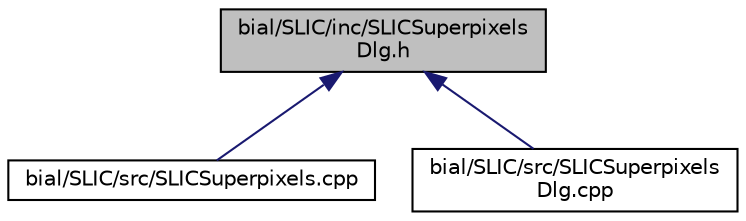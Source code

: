 digraph "bial/SLIC/inc/SLICSuperpixelsDlg.h"
{
  edge [fontname="Helvetica",fontsize="10",labelfontname="Helvetica",labelfontsize="10"];
  node [fontname="Helvetica",fontsize="10",shape=record];
  Node1 [label="bial/SLIC/inc/SLICSuperpixels\lDlg.h",height=0.2,width=0.4,color="black", fillcolor="grey75", style="filled", fontcolor="black"];
  Node1 -> Node2 [dir="back",color="midnightblue",fontsize="10",style="solid",fontname="Helvetica"];
  Node2 [label="bial/SLIC/src/SLICSuperpixels.cpp",height=0.2,width=0.4,color="black", fillcolor="white", style="filled",URL="$_s_l_i_c_superpixels_8cpp.html"];
  Node1 -> Node3 [dir="back",color="midnightblue",fontsize="10",style="solid",fontname="Helvetica"];
  Node3 [label="bial/SLIC/src/SLICSuperpixels\lDlg.cpp",height=0.2,width=0.4,color="black", fillcolor="white", style="filled",URL="$_s_l_i_c_superpixels_dlg_8cpp.html"];
}
